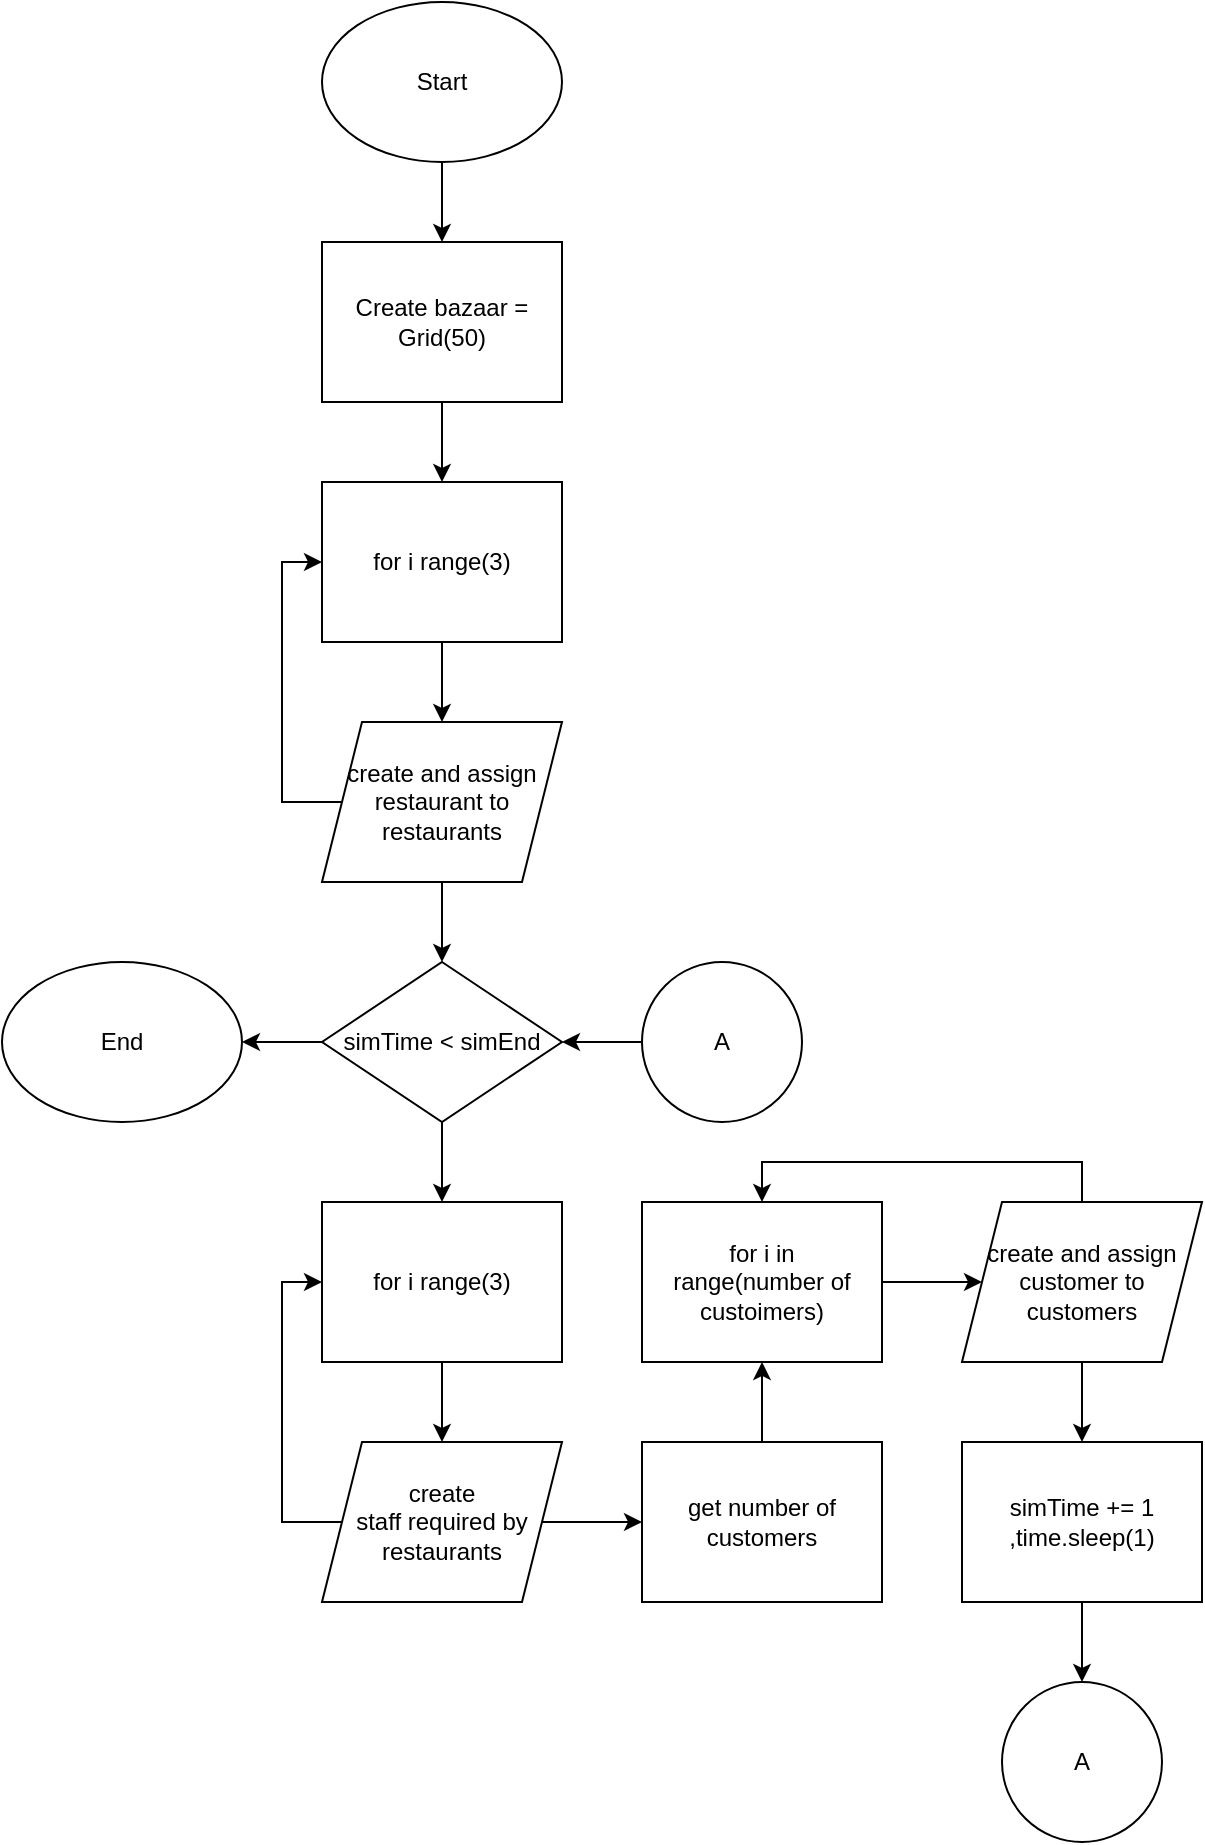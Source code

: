 <mxfile version="15.8.7" type="device"><diagram id="C5RBs43oDa-KdzZeNtuy" name="Page-1"><mxGraphModel dx="1102" dy="865" grid="1" gridSize="10" guides="1" tooltips="1" connect="1" arrows="1" fold="1" page="1" pageScale="1" pageWidth="827" pageHeight="1169" background="#ffffff" math="0" shadow="0"><root><mxCell id="WIyWlLk6GJQsqaUBKTNV-0"/><mxCell id="WIyWlLk6GJQsqaUBKTNV-1" parent="WIyWlLk6GJQsqaUBKTNV-0"/><mxCell id="Vd0kdM6_d_DmqPCWP93K-7" value="" style="edgeStyle=orthogonalEdgeStyle;rounded=0;orthogonalLoop=1;jettySize=auto;html=1;" edge="1" parent="WIyWlLk6GJQsqaUBKTNV-1" source="Vd0kdM6_d_DmqPCWP93K-0" target="Vd0kdM6_d_DmqPCWP93K-1"><mxGeometry relative="1" as="geometry"/></mxCell><mxCell id="Vd0kdM6_d_DmqPCWP93K-0" value="Start" style="ellipse;whiteSpace=wrap;html=1;" vertex="1" parent="WIyWlLk6GJQsqaUBKTNV-1"><mxGeometry x="320" width="120" height="80" as="geometry"/></mxCell><mxCell id="Vd0kdM6_d_DmqPCWP93K-4" value="" style="edgeStyle=orthogonalEdgeStyle;rounded=0;orthogonalLoop=1;jettySize=auto;html=1;" edge="1" parent="WIyWlLk6GJQsqaUBKTNV-1" source="Vd0kdM6_d_DmqPCWP93K-1" target="Vd0kdM6_d_DmqPCWP93K-2"><mxGeometry relative="1" as="geometry"/></mxCell><mxCell id="Vd0kdM6_d_DmqPCWP93K-1" value="Create bazaar = Grid(50)" style="rounded=0;whiteSpace=wrap;html=1;" vertex="1" parent="WIyWlLk6GJQsqaUBKTNV-1"><mxGeometry x="320" y="120" width="120" height="80" as="geometry"/></mxCell><mxCell id="Vd0kdM6_d_DmqPCWP93K-5" value="" style="edgeStyle=orthogonalEdgeStyle;rounded=0;orthogonalLoop=1;jettySize=auto;html=1;" edge="1" parent="WIyWlLk6GJQsqaUBKTNV-1" source="Vd0kdM6_d_DmqPCWP93K-2" target="Vd0kdM6_d_DmqPCWP93K-3"><mxGeometry relative="1" as="geometry"/></mxCell><mxCell id="Vd0kdM6_d_DmqPCWP93K-2" value="for i range(3)" style="rounded=0;whiteSpace=wrap;html=1;" vertex="1" parent="WIyWlLk6GJQsqaUBKTNV-1"><mxGeometry x="320" y="240" width="120" height="80" as="geometry"/></mxCell><mxCell id="Vd0kdM6_d_DmqPCWP93K-6" style="edgeStyle=orthogonalEdgeStyle;rounded=0;orthogonalLoop=1;jettySize=auto;html=1;entryX=0;entryY=0.5;entryDx=0;entryDy=0;exitX=0;exitY=0.5;exitDx=0;exitDy=0;" edge="1" parent="WIyWlLk6GJQsqaUBKTNV-1" source="Vd0kdM6_d_DmqPCWP93K-3" target="Vd0kdM6_d_DmqPCWP93K-2"><mxGeometry relative="1" as="geometry"><Array as="points"><mxPoint x="300" y="400"/><mxPoint x="300" y="280"/></Array></mxGeometry></mxCell><mxCell id="Vd0kdM6_d_DmqPCWP93K-9" value="" style="edgeStyle=orthogonalEdgeStyle;rounded=0;orthogonalLoop=1;jettySize=auto;html=1;" edge="1" parent="WIyWlLk6GJQsqaUBKTNV-1" source="Vd0kdM6_d_DmqPCWP93K-3" target="Vd0kdM6_d_DmqPCWP93K-8"><mxGeometry relative="1" as="geometry"/></mxCell><mxCell id="Vd0kdM6_d_DmqPCWP93K-3" value="create and assign restaurant to restaurants" style="shape=parallelogram;perimeter=parallelogramPerimeter;whiteSpace=wrap;html=1;fixedSize=1;" vertex="1" parent="WIyWlLk6GJQsqaUBKTNV-1"><mxGeometry x="320" y="360" width="120" height="80" as="geometry"/></mxCell><mxCell id="Vd0kdM6_d_DmqPCWP93K-13" value="" style="edgeStyle=orthogonalEdgeStyle;rounded=0;orthogonalLoop=1;jettySize=auto;html=1;" edge="1" parent="WIyWlLk6GJQsqaUBKTNV-1" source="Vd0kdM6_d_DmqPCWP93K-8" target="Vd0kdM6_d_DmqPCWP93K-10"><mxGeometry relative="1" as="geometry"/></mxCell><mxCell id="Vd0kdM6_d_DmqPCWP93K-30" value="" style="edgeStyle=orthogonalEdgeStyle;rounded=0;orthogonalLoop=1;jettySize=auto;html=1;" edge="1" parent="WIyWlLk6GJQsqaUBKTNV-1" source="Vd0kdM6_d_DmqPCWP93K-8" target="Vd0kdM6_d_DmqPCWP93K-29"><mxGeometry relative="1" as="geometry"/></mxCell><mxCell id="Vd0kdM6_d_DmqPCWP93K-8" value="simTime &amp;lt; simEnd" style="rhombus;whiteSpace=wrap;html=1;" vertex="1" parent="WIyWlLk6GJQsqaUBKTNV-1"><mxGeometry x="320" y="480" width="120" height="80" as="geometry"/></mxCell><mxCell id="Vd0kdM6_d_DmqPCWP93K-12" value="" style="edgeStyle=orthogonalEdgeStyle;rounded=0;orthogonalLoop=1;jettySize=auto;html=1;" edge="1" parent="WIyWlLk6GJQsqaUBKTNV-1" source="Vd0kdM6_d_DmqPCWP93K-10" target="Vd0kdM6_d_DmqPCWP93K-11"><mxGeometry relative="1" as="geometry"/></mxCell><mxCell id="Vd0kdM6_d_DmqPCWP93K-10" value="for i range(3)" style="rounded=0;whiteSpace=wrap;html=1;" vertex="1" parent="WIyWlLk6GJQsqaUBKTNV-1"><mxGeometry x="320" y="600" width="120" height="80" as="geometry"/></mxCell><mxCell id="Vd0kdM6_d_DmqPCWP93K-14" style="edgeStyle=orthogonalEdgeStyle;rounded=0;orthogonalLoop=1;jettySize=auto;html=1;entryX=0;entryY=0.5;entryDx=0;entryDy=0;exitX=0;exitY=0.5;exitDx=0;exitDy=0;" edge="1" parent="WIyWlLk6GJQsqaUBKTNV-1" source="Vd0kdM6_d_DmqPCWP93K-11" target="Vd0kdM6_d_DmqPCWP93K-10"><mxGeometry relative="1" as="geometry"><Array as="points"><mxPoint x="300" y="760"/><mxPoint x="300" y="640"/></Array></mxGeometry></mxCell><mxCell id="Vd0kdM6_d_DmqPCWP93K-16" value="" style="edgeStyle=orthogonalEdgeStyle;rounded=0;orthogonalLoop=1;jettySize=auto;html=1;" edge="1" parent="WIyWlLk6GJQsqaUBKTNV-1" source="Vd0kdM6_d_DmqPCWP93K-11" target="Vd0kdM6_d_DmqPCWP93K-15"><mxGeometry relative="1" as="geometry"/></mxCell><mxCell id="Vd0kdM6_d_DmqPCWP93K-11" value="create &lt;br&gt;staff required by restaurants" style="shape=parallelogram;perimeter=parallelogramPerimeter;whiteSpace=wrap;html=1;fixedSize=1;" vertex="1" parent="WIyWlLk6GJQsqaUBKTNV-1"><mxGeometry x="320" y="720" width="120" height="80" as="geometry"/></mxCell><mxCell id="Vd0kdM6_d_DmqPCWP93K-20" value="" style="edgeStyle=orthogonalEdgeStyle;rounded=0;orthogonalLoop=1;jettySize=auto;html=1;" edge="1" parent="WIyWlLk6GJQsqaUBKTNV-1" source="Vd0kdM6_d_DmqPCWP93K-15" target="Vd0kdM6_d_DmqPCWP93K-17"><mxGeometry relative="1" as="geometry"/></mxCell><mxCell id="Vd0kdM6_d_DmqPCWP93K-15" value="get number of customers" style="rounded=0;whiteSpace=wrap;html=1;" vertex="1" parent="WIyWlLk6GJQsqaUBKTNV-1"><mxGeometry x="480" y="720" width="120" height="80" as="geometry"/></mxCell><mxCell id="Vd0kdM6_d_DmqPCWP93K-19" value="" style="edgeStyle=orthogonalEdgeStyle;rounded=0;orthogonalLoop=1;jettySize=auto;html=1;" edge="1" parent="WIyWlLk6GJQsqaUBKTNV-1" source="Vd0kdM6_d_DmqPCWP93K-17" target="Vd0kdM6_d_DmqPCWP93K-18"><mxGeometry relative="1" as="geometry"/></mxCell><mxCell id="Vd0kdM6_d_DmqPCWP93K-17" value="for i in &lt;br&gt;range(number of custoimers)" style="rounded=0;whiteSpace=wrap;html=1;" vertex="1" parent="WIyWlLk6GJQsqaUBKTNV-1"><mxGeometry x="480" y="600" width="120" height="80" as="geometry"/></mxCell><mxCell id="Vd0kdM6_d_DmqPCWP93K-22" style="edgeStyle=orthogonalEdgeStyle;rounded=0;orthogonalLoop=1;jettySize=auto;html=1;entryX=0.5;entryY=0;entryDx=0;entryDy=0;exitX=0.5;exitY=0;exitDx=0;exitDy=0;" edge="1" parent="WIyWlLk6GJQsqaUBKTNV-1" source="Vd0kdM6_d_DmqPCWP93K-18" target="Vd0kdM6_d_DmqPCWP93K-17"><mxGeometry relative="1" as="geometry"/></mxCell><mxCell id="Vd0kdM6_d_DmqPCWP93K-24" value="" style="edgeStyle=orthogonalEdgeStyle;rounded=0;orthogonalLoop=1;jettySize=auto;html=1;" edge="1" parent="WIyWlLk6GJQsqaUBKTNV-1" source="Vd0kdM6_d_DmqPCWP93K-18" target="Vd0kdM6_d_DmqPCWP93K-23"><mxGeometry relative="1" as="geometry"/></mxCell><mxCell id="Vd0kdM6_d_DmqPCWP93K-18" value="create and assign customer to customers" style="shape=parallelogram;perimeter=parallelogramPerimeter;whiteSpace=wrap;html=1;fixedSize=1;" vertex="1" parent="WIyWlLk6GJQsqaUBKTNV-1"><mxGeometry x="640" y="600" width="120" height="80" as="geometry"/></mxCell><mxCell id="Vd0kdM6_d_DmqPCWP93K-26" value="" style="edgeStyle=orthogonalEdgeStyle;rounded=0;orthogonalLoop=1;jettySize=auto;html=1;" edge="1" parent="WIyWlLk6GJQsqaUBKTNV-1" source="Vd0kdM6_d_DmqPCWP93K-23" target="Vd0kdM6_d_DmqPCWP93K-25"><mxGeometry relative="1" as="geometry"/></mxCell><mxCell id="Vd0kdM6_d_DmqPCWP93K-23" value="simTime += 1 ,time.sleep(1)" style="rounded=0;whiteSpace=wrap;html=1;" vertex="1" parent="WIyWlLk6GJQsqaUBKTNV-1"><mxGeometry x="640" y="720" width="120" height="80" as="geometry"/></mxCell><mxCell id="Vd0kdM6_d_DmqPCWP93K-25" value="A" style="ellipse;whiteSpace=wrap;html=1;aspect=fixed;" vertex="1" parent="WIyWlLk6GJQsqaUBKTNV-1"><mxGeometry x="660" y="840" width="80" height="80" as="geometry"/></mxCell><mxCell id="Vd0kdM6_d_DmqPCWP93K-28" value="" style="edgeStyle=orthogonalEdgeStyle;rounded=0;orthogonalLoop=1;jettySize=auto;html=1;" edge="1" parent="WIyWlLk6GJQsqaUBKTNV-1" source="Vd0kdM6_d_DmqPCWP93K-27" target="Vd0kdM6_d_DmqPCWP93K-8"><mxGeometry relative="1" as="geometry"/></mxCell><mxCell id="Vd0kdM6_d_DmqPCWP93K-27" value="A" style="ellipse;whiteSpace=wrap;html=1;aspect=fixed;" vertex="1" parent="WIyWlLk6GJQsqaUBKTNV-1"><mxGeometry x="480" y="480" width="80" height="80" as="geometry"/></mxCell><mxCell id="Vd0kdM6_d_DmqPCWP93K-29" value="End" style="ellipse;whiteSpace=wrap;html=1;" vertex="1" parent="WIyWlLk6GJQsqaUBKTNV-1"><mxGeometry x="160" y="480" width="120" height="80" as="geometry"/></mxCell></root></mxGraphModel></diagram></mxfile>